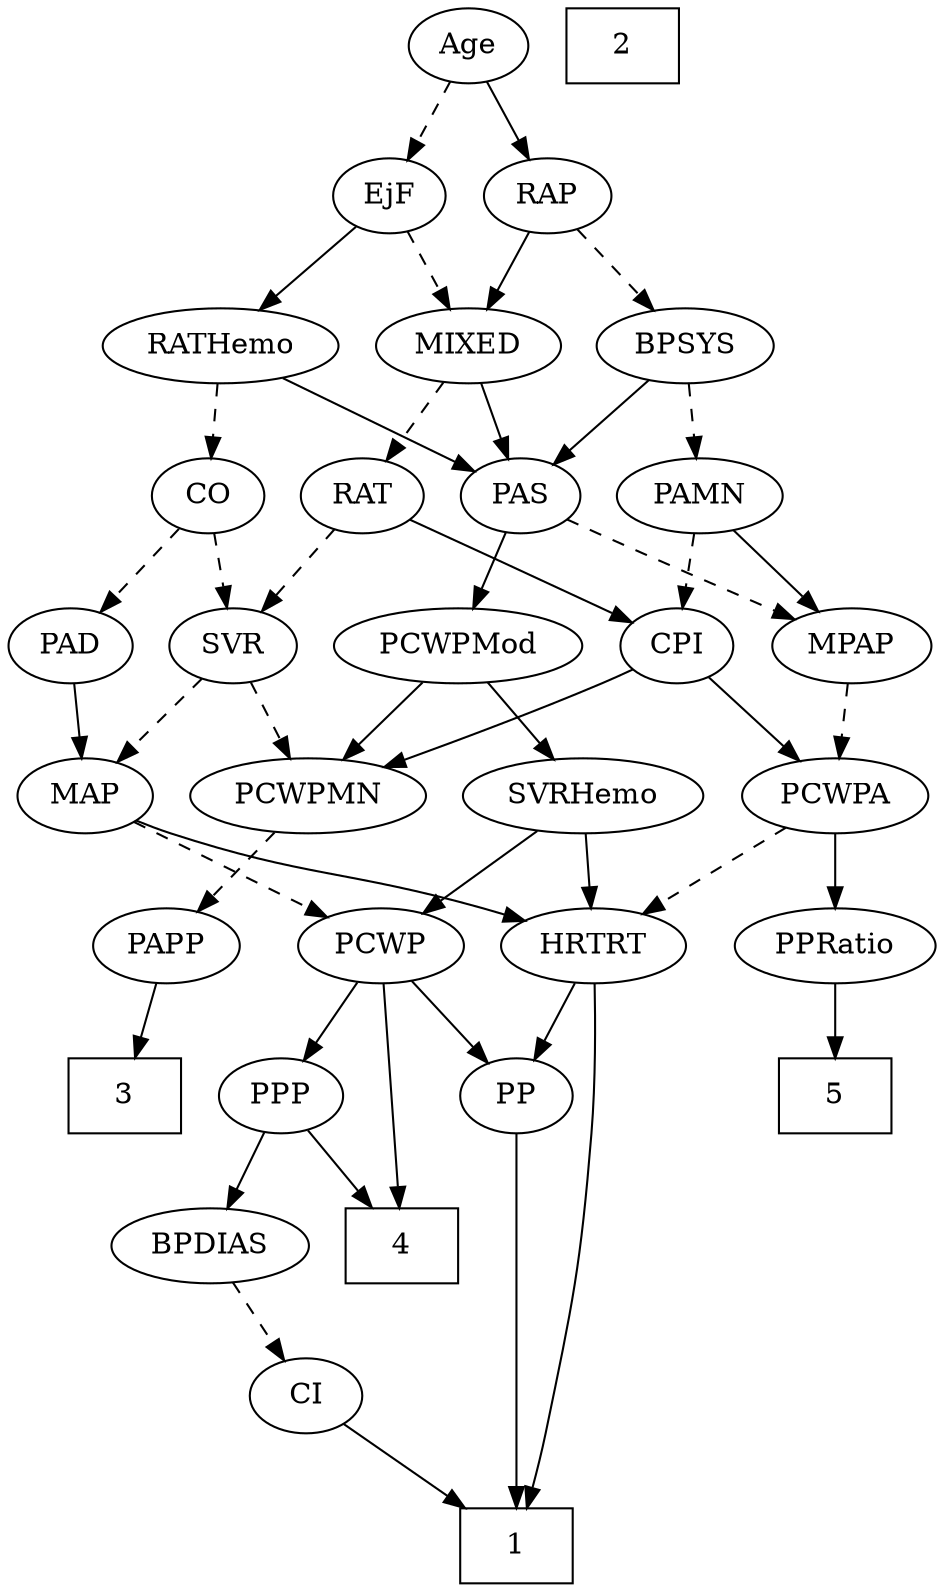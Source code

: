 strict digraph {
	graph [bb="0,0,461.1,756"];
	node [label="\N"];
	1	[height=0.5,
		pos="277.1,18",
		shape=box,
		width=0.75];
	2	[height=0.5,
		pos="277.1,738",
		shape=box,
		width=0.75];
	3	[height=0.5,
		pos="156.1,234",
		shape=box,
		width=0.75];
	4	[height=0.5,
		pos="434.1,162",
		shape=box,
		width=0.75];
	5	[height=0.5,
		pos="46.097,234",
		shape=box,
		width=0.75];
	Age	[height=0.5,
		pos="205.1,738",
		width=0.75];
	EjF	[height=0.5,
		pos="242.1,666",
		width=0.75];
	Age -> EjF	[pos="e,233.56,683.15 213.68,720.76 218.16,712.28 223.75,701.71 228.78,692.2",
		style=dashed];
	RAP	[height=0.5,
		pos="169.1,666",
		width=0.77632];
	Age -> RAP	[pos="e,177.65,683.63 196.75,720.76 192.45,712.4 187.11,702.02 182.27,692.61",
		style=solid];
	MIXED	[height=0.5,
		pos="206.1,594",
		width=1.1193];
	EjF -> MIXED	[pos="e,214.65,611.63 233.75,648.76 229.45,640.4 224.11,630.02 219.27,620.61",
		style=dashed];
	RATHemo	[height=0.5,
		pos="314.1,594",
		width=1.3721];
	EjF -> RATHemo	[pos="e,297.53,611.1 256.67,650.83 266.28,641.49 279.1,629.02 290.19,618.24",
		style=solid];
	RAP -> MIXED	[pos="e,197.3,611.63 177.68,648.76 182.1,640.4 187.59,630.02 192.56,620.61",
		style=solid];
	BPSYS	[height=0.5,
		pos="110.1,594",
		width=1.0471];
	RAP -> BPSYS	[pos="e,123.7,611.13 156.29,649.81 148.7,640.8 138.9,629.18 130.29,618.95",
		style=dashed];
	PAS	[height=0.5,
		pos="181.1,522",
		width=0.75];
	MIXED -> PAS	[pos="e,187.09,539.79 200.05,576.05 197.19,568.06 193.72,558.33 190.53,549.4",
		style=solid];
	RAT	[height=0.5,
		pos="253.1,522",
		width=0.75827];
	MIXED -> RAT	[pos="e,242.36,538.99 217.24,576.41 223.05,567.74 230.29,556.97 236.73,547.38",
		style=dashed];
	MPAP	[height=0.5,
		pos="35.097,450",
		width=0.97491];
	PCWPA	[height=0.5,
		pos="46.097,378",
		width=1.1555];
	MPAP -> PCWPA	[pos="e,43.409,396.1 37.816,431.7 39.028,423.98 40.485,414.71 41.836,406.11",
		style=dashed];
	BPSYS -> PAS	[pos="e,166.35,537.54 125.85,577.46 135.58,567.87 148.22,555.42 158.95,544.84",
		style=solid];
	PAMN	[height=0.5,
		pos="100.1,522",
		width=1.011];
	BPSYS -> PAMN	[pos="e,102.54,540.1 107.62,575.7 106.52,567.98 105.2,558.71 103.97,550.11",
		style=dashed];
	PAD	[height=0.5,
		pos="385.1,450",
		width=0.79437];
	MAP	[height=0.5,
		pos="373.1,378",
		width=0.84854];
	PAD -> MAP	[pos="e,376.06,396.28 382.19,432.05 380.87,424.35 379.27,415.03 377.79,406.36",
		style=solid];
	CO	[height=0.5,
		pos="325.1,522",
		width=0.75];
	CO -> PAD	[pos="e,372.1,466.16 338.12,505.81 346.14,496.45 356.57,484.28 365.57,473.79",
		style=dashed];
	SVR	[height=0.5,
		pos="310.1,450",
		width=0.77632];
	CO -> SVR	[pos="e,313.8,468.28 321.47,504.05 319.8,496.26 317.77,486.82 315.9,478.08",
		style=dashed];
	PAS -> MPAP	[pos="e,59.771,462.83 159.87,510.82 135.99,499.37 96.897,480.63 68.829,467.17",
		style=dashed];
	PCWPMod	[height=0.5,
		pos="212.1,450",
		width=1.4443];
	PAS -> PCWPMod	[pos="e,204.59,467.96 188.44,504.41 192.02,496.34 196.41,486.43 200.43,477.35",
		style=solid];
	PAMN -> MPAP	[pos="e,49.482,466.49 85.671,505.46 77.088,496.22 66.038,484.32 56.457,474",
		style=solid];
	CPI	[height=0.5,
		pos="115.1,450",
		width=0.75];
	PAMN -> CPI	[pos="e,111.4,468.28 103.73,504.05 105.4,496.26 107.42,486.82 109.29,478.08",
		style=dashed];
	RATHemo -> CO	[pos="e,322.41,540.1 316.82,575.7 318.03,567.98 319.48,558.71 320.84,550.11",
		style=dashed];
	RATHemo -> PAS	[pos="e,201.87,533.93 287.18,578.83 265.03,567.18 233.67,550.67 210.8,538.63",
		style=solid];
	CPI -> PCWPA	[pos="e,61.819,394.95 100.8,434.5 91.652,425.22 79.578,412.97 69.101,402.34",
		style=solid];
	PCWPMN	[height=0.5,
		pos="156.1,378",
		width=1.3902];
	CPI -> PCWPMN	[pos="e,146.07,396.12 124.61,432.76 129.43,424.53 135.41,414.32 140.86,405.02",
		style=solid];
	RAT -> CPI	[pos="e,136.25,461.73 232.14,510.37 209.04,498.65 171.67,479.7 145.39,466.37",
		style=solid];
	RAT -> SVR	[pos="e,297.75,466.16 265.47,505.81 273.01,496.55 282.8,484.52 291.29,474.09",
		style=dashed];
	SVR -> PCWPMN	[pos="e,185.93,392.46 287.8,438.73 282.96,436.51 277.86,434.17 273.1,432 247.18,420.18 217.99,406.95 195.25,396.67",
		style=dashed];
	SVR -> MAP	[pos="e,359.32,394.31 323.46,434.15 331.86,424.82 342.88,412.57 352.4,402",
		style=dashed];
	PCWPMod -> PCWPMN	[pos="e,169.27,395.47 198.83,432.41 191.92,423.78 183.35,413.06 175.69,403.5",
		style=solid];
	SVRHemo	[height=0.5,
		pos="274.1,378",
		width=1.3902];
	PCWPMod -> SVRHemo	[pos="e,259.51,395.47 226.79,432.41 234.51,423.69 244.12,412.85 252.66,403.21",
		style=solid];
	PPRatio	[height=0.5,
		pos="46.097,306",
		width=1.1013];
	PCWPA -> PPRatio	[pos="e,46.097,324.1 46.097,359.7 46.097,351.98 46.097,342.71 46.097,334.11",
		style=solid];
	HRTRT	[height=0.5,
		pos="274.1,306",
		width=1.1013];
	PCWPA -> HRTRT	[pos="e,241.38,316.47 77.878,366.24 84.232,364.13 90.868,361.97 97.097,360 142.94,345.5 195.79,329.81 231.72,319.29",
		style=dashed];
	PAPP	[height=0.5,
		pos="156.1,306",
		width=0.88464];
	PCWPMN -> PAPP	[pos="e,156.1,324.1 156.1,359.7 156.1,351.98 156.1,342.71 156.1,334.11",
		style=dashed];
	PCWP	[height=0.5,
		pos="370.1,306",
		width=0.97491];
	SVRHemo -> PCWP	[pos="e,350.81,321.07 295.4,361.46 309.26,351.36 327.46,338.09 342.43,327.18",
		style=solid];
	SVRHemo -> HRTRT	[pos="e,274.1,324.1 274.1,359.7 274.1,351.98 274.1,342.71 274.1,334.11",
		style=solid];
	BPDIAS	[height=0.5,
		pos="347.1,162",
		width=1.1735];
	CI	[height=0.5,
		pos="339.1,90",
		width=0.75];
	BPDIAS -> CI	[pos="e,341.05,108.1 345.12,143.7 344.24,135.98 343.18,126.71 342.2,118.11",
		style=dashed];
	MAP -> PCWP	[pos="e,370.83,324.1 372.36,359.7 372.02,351.98 371.63,342.71 371.26,334.11",
		style=dashed];
	MAP -> HRTRT	[pos="e,294.84,321.66 354.01,363.5 339.56,353.29 319.46,339.08 303.04,327.46",
		style=solid];
	PP	[height=0.5,
		pos="294.1,234",
		width=0.75];
	PP -> 1	[pos="e,278.47,36.232 292.73,215.85 289.79,178.83 282.83,91.181 279.27,46.386",
		style=solid];
	PPP	[height=0.5,
		pos="370.1,234",
		width=0.75];
	PPP -> 4	[pos="e,418.52,180.04 383.67,218.15 391.8,209.26 402.33,197.74 411.67,187.53",
		style=solid];
	PPP -> BPDIAS	[pos="e,352.77,180.28 364.53,216.05 361.94,208.18 358.8,198.62 355.9,189.79",
		style=solid];
	PPRatio -> 5	[pos="e,46.097,252.1 46.097,287.7 46.097,279.98 46.097,270.71 46.097,262.11",
		style=solid];
	PCWP -> 4	[pos="e,430.25,180.29 382.75,289.04 390.33,278.89 399.7,265.22 406.1,252 415.71,232.13 423.02,208.2 427.76,190.16",
		style=solid];
	PCWP -> PP	[pos="e,309.26,248.97 353.61,289.81 342.79,279.85 328.51,266.7 316.65,255.77",
		style=solid];
	PCWP -> PPP	[pos="e,370.1,252.1 370.1,287.7 370.1,279.98 370.1,270.71 370.1,262.11",
		style=solid];
	CI -> 1	[pos="e,292.19,36.04 325.95,74.155 318.07,65.264 307.87,53.742 298.82,43.529",
		style=solid];
	PAPP -> 3	[pos="e,156.1,252.1 156.1,287.7 156.1,279.98 156.1,270.71 156.1,262.11",
		style=solid];
	HRTRT -> 1	[pos="e,273.07,36.043 267.61,288.1 264.02,277.84 259.92,264.36 258.1,252 247.14,177.82 261.9,89.343 270.96,45.85",
		style=solid];
	HRTRT -> PP	[pos="e,289.3,251.79 278.94,288.05 281.2,280.14 283.94,270.54 286.47,261.69",
		style=solid];
}
